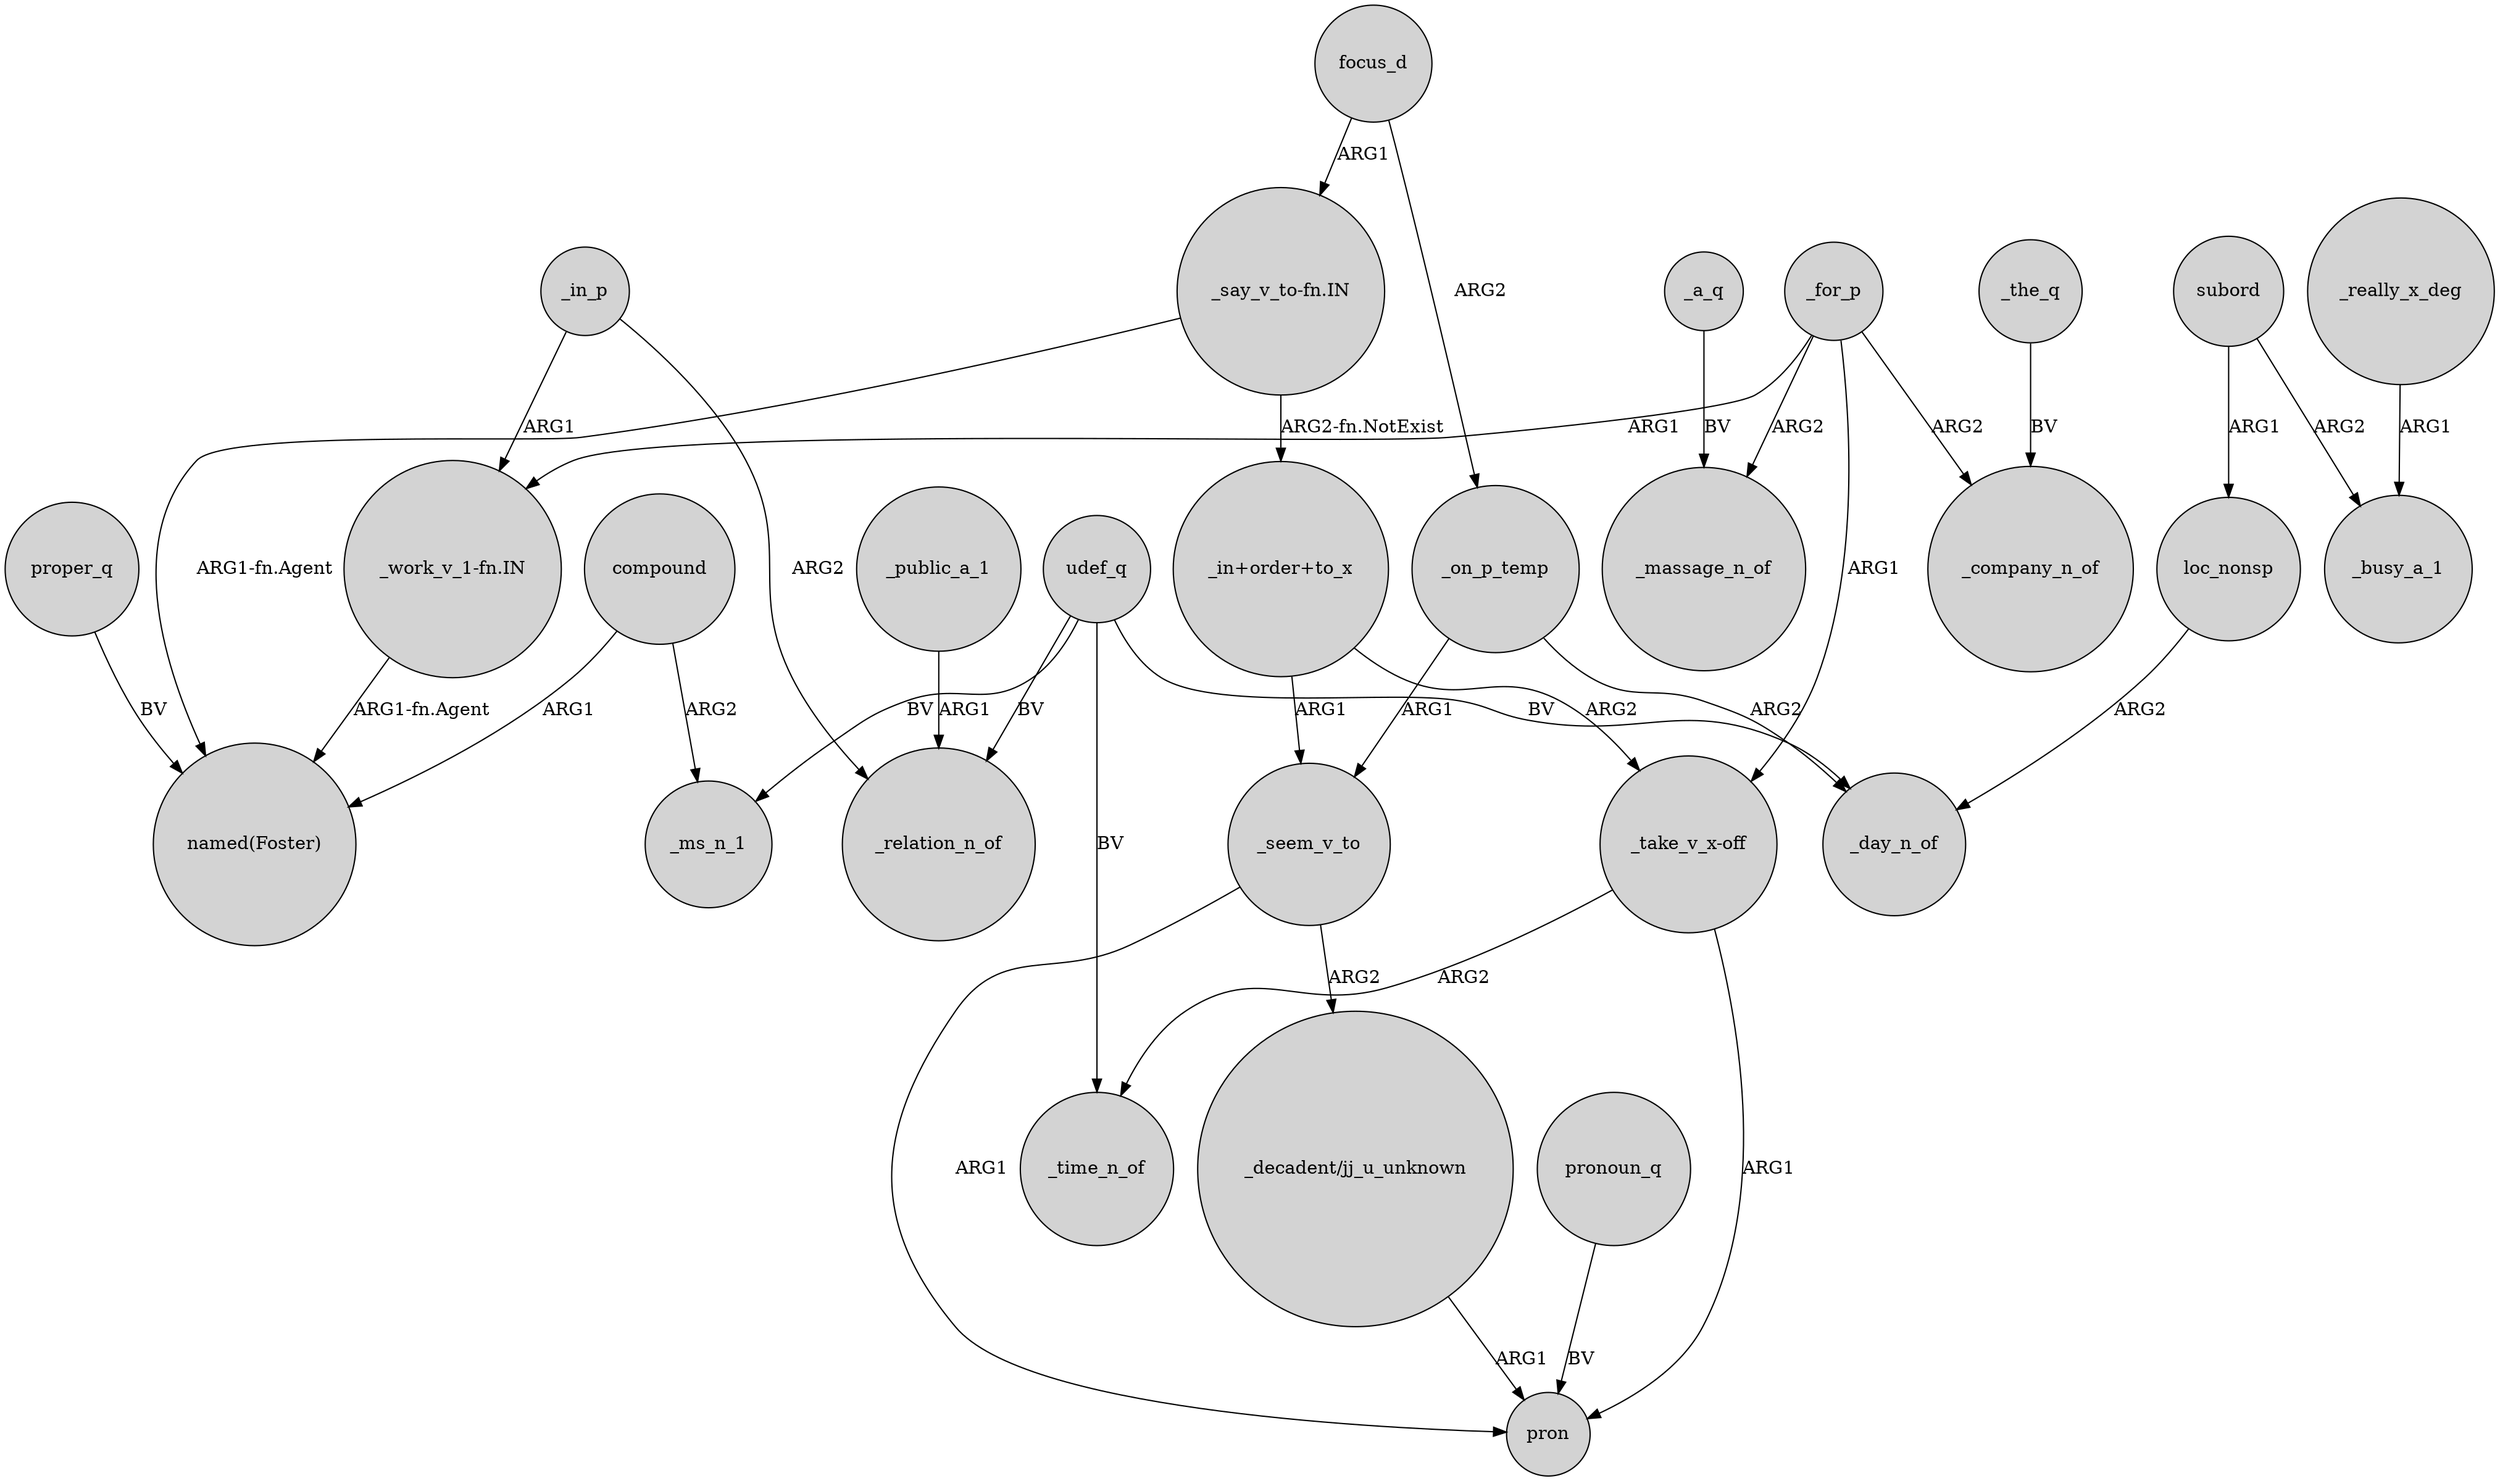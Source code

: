 digraph {
	node [shape=circle style=filled]
	"_work_v_1-fn.IN" -> "named(Foster)" [label="ARG1-fn.Agent"]
	"_say_v_to-fn.IN" -> "_in+order+to_x" [label="ARG2-fn.NotExist"]
	"_in+order+to_x" -> _seem_v_to [label=ARG1]
	"_decadent/jj_u_unknown" -> pron [label=ARG1]
	_seem_v_to -> "_decadent/jj_u_unknown" [label=ARG2]
	udef_q -> _relation_n_of [label=BV]
	_public_a_1 -> _relation_n_of [label=ARG1]
	proper_q -> "named(Foster)" [label=BV]
	udef_q -> _day_n_of [label=BV]
	focus_d -> _on_p_temp [label=ARG2]
	_in_p -> _relation_n_of [label=ARG2]
	compound -> _ms_n_1 [label=ARG2]
	_the_q -> _company_n_of [label=BV]
	"_take_v_x-off" -> _time_n_of [label=ARG2]
	_seem_v_to -> pron [label=ARG1]
	_really_x_deg -> _busy_a_1 [label=ARG1]
	subord -> loc_nonsp [label=ARG1]
	_on_p_temp -> _seem_v_to [label=ARG1]
	pronoun_q -> pron [label=BV]
	_for_p -> _massage_n_of [label=ARG2]
	udef_q -> _ms_n_1 [label=BV]
	"_take_v_x-off" -> pron [label=ARG1]
	_for_p -> _company_n_of [label=ARG2]
	udef_q -> _time_n_of [label=BV]
	_for_p -> "_work_v_1-fn.IN" [label=ARG1]
	"_say_v_to-fn.IN" -> "named(Foster)" [label="ARG1-fn.Agent"]
	loc_nonsp -> _day_n_of [label=ARG2]
	subord -> _busy_a_1 [label=ARG2]
	_in_p -> "_work_v_1-fn.IN" [label=ARG1]
	_a_q -> _massage_n_of [label=BV]
	_for_p -> "_take_v_x-off" [label=ARG1]
	_on_p_temp -> _day_n_of [label=ARG2]
	compound -> "named(Foster)" [label=ARG1]
	focus_d -> "_say_v_to-fn.IN" [label=ARG1]
	"_in+order+to_x" -> "_take_v_x-off" [label=ARG2]
}
